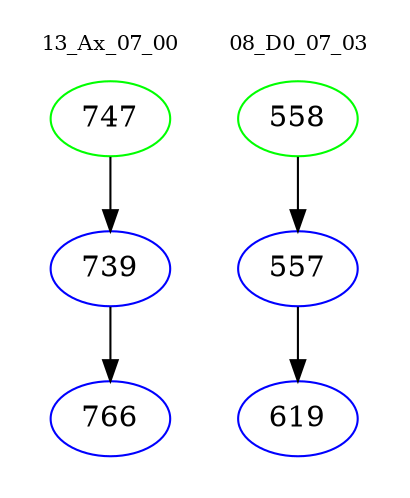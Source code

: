 digraph{
subgraph cluster_0 {
color = white
label = "13_Ax_07_00";
fontsize=10;
T0_747 [label="747", color="green"]
T0_747 -> T0_739 [color="black"]
T0_739 [label="739", color="blue"]
T0_739 -> T0_766 [color="black"]
T0_766 [label="766", color="blue"]
}
subgraph cluster_1 {
color = white
label = "08_D0_07_03";
fontsize=10;
T1_558 [label="558", color="green"]
T1_558 -> T1_557 [color="black"]
T1_557 [label="557", color="blue"]
T1_557 -> T1_619 [color="black"]
T1_619 [label="619", color="blue"]
}
}
